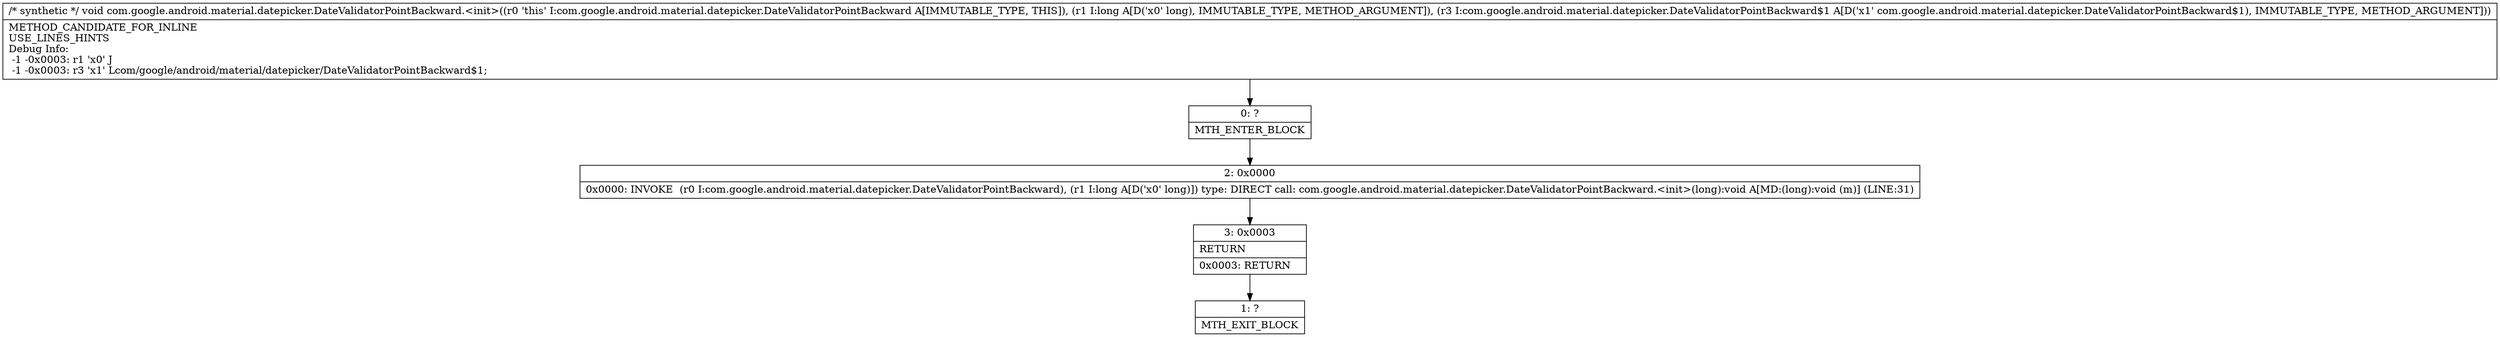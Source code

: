 digraph "CFG forcom.google.android.material.datepicker.DateValidatorPointBackward.\<init\>(JLcom\/google\/android\/material\/datepicker\/DateValidatorPointBackward$1;)V" {
Node_0 [shape=record,label="{0\:\ ?|MTH_ENTER_BLOCK\l}"];
Node_2 [shape=record,label="{2\:\ 0x0000|0x0000: INVOKE  (r0 I:com.google.android.material.datepicker.DateValidatorPointBackward), (r1 I:long A[D('x0' long)]) type: DIRECT call: com.google.android.material.datepicker.DateValidatorPointBackward.\<init\>(long):void A[MD:(long):void (m)] (LINE:31)\l}"];
Node_3 [shape=record,label="{3\:\ 0x0003|RETURN\l|0x0003: RETURN   \l}"];
Node_1 [shape=record,label="{1\:\ ?|MTH_EXIT_BLOCK\l}"];
MethodNode[shape=record,label="{\/* synthetic *\/ void com.google.android.material.datepicker.DateValidatorPointBackward.\<init\>((r0 'this' I:com.google.android.material.datepicker.DateValidatorPointBackward A[IMMUTABLE_TYPE, THIS]), (r1 I:long A[D('x0' long), IMMUTABLE_TYPE, METHOD_ARGUMENT]), (r3 I:com.google.android.material.datepicker.DateValidatorPointBackward$1 A[D('x1' com.google.android.material.datepicker.DateValidatorPointBackward$1), IMMUTABLE_TYPE, METHOD_ARGUMENT]))  | METHOD_CANDIDATE_FOR_INLINE\lUSE_LINES_HINTS\lDebug Info:\l  \-1 \-0x0003: r1 'x0' J\l  \-1 \-0x0003: r3 'x1' Lcom\/google\/android\/material\/datepicker\/DateValidatorPointBackward$1;\l}"];
MethodNode -> Node_0;Node_0 -> Node_2;
Node_2 -> Node_3;
Node_3 -> Node_1;
}

